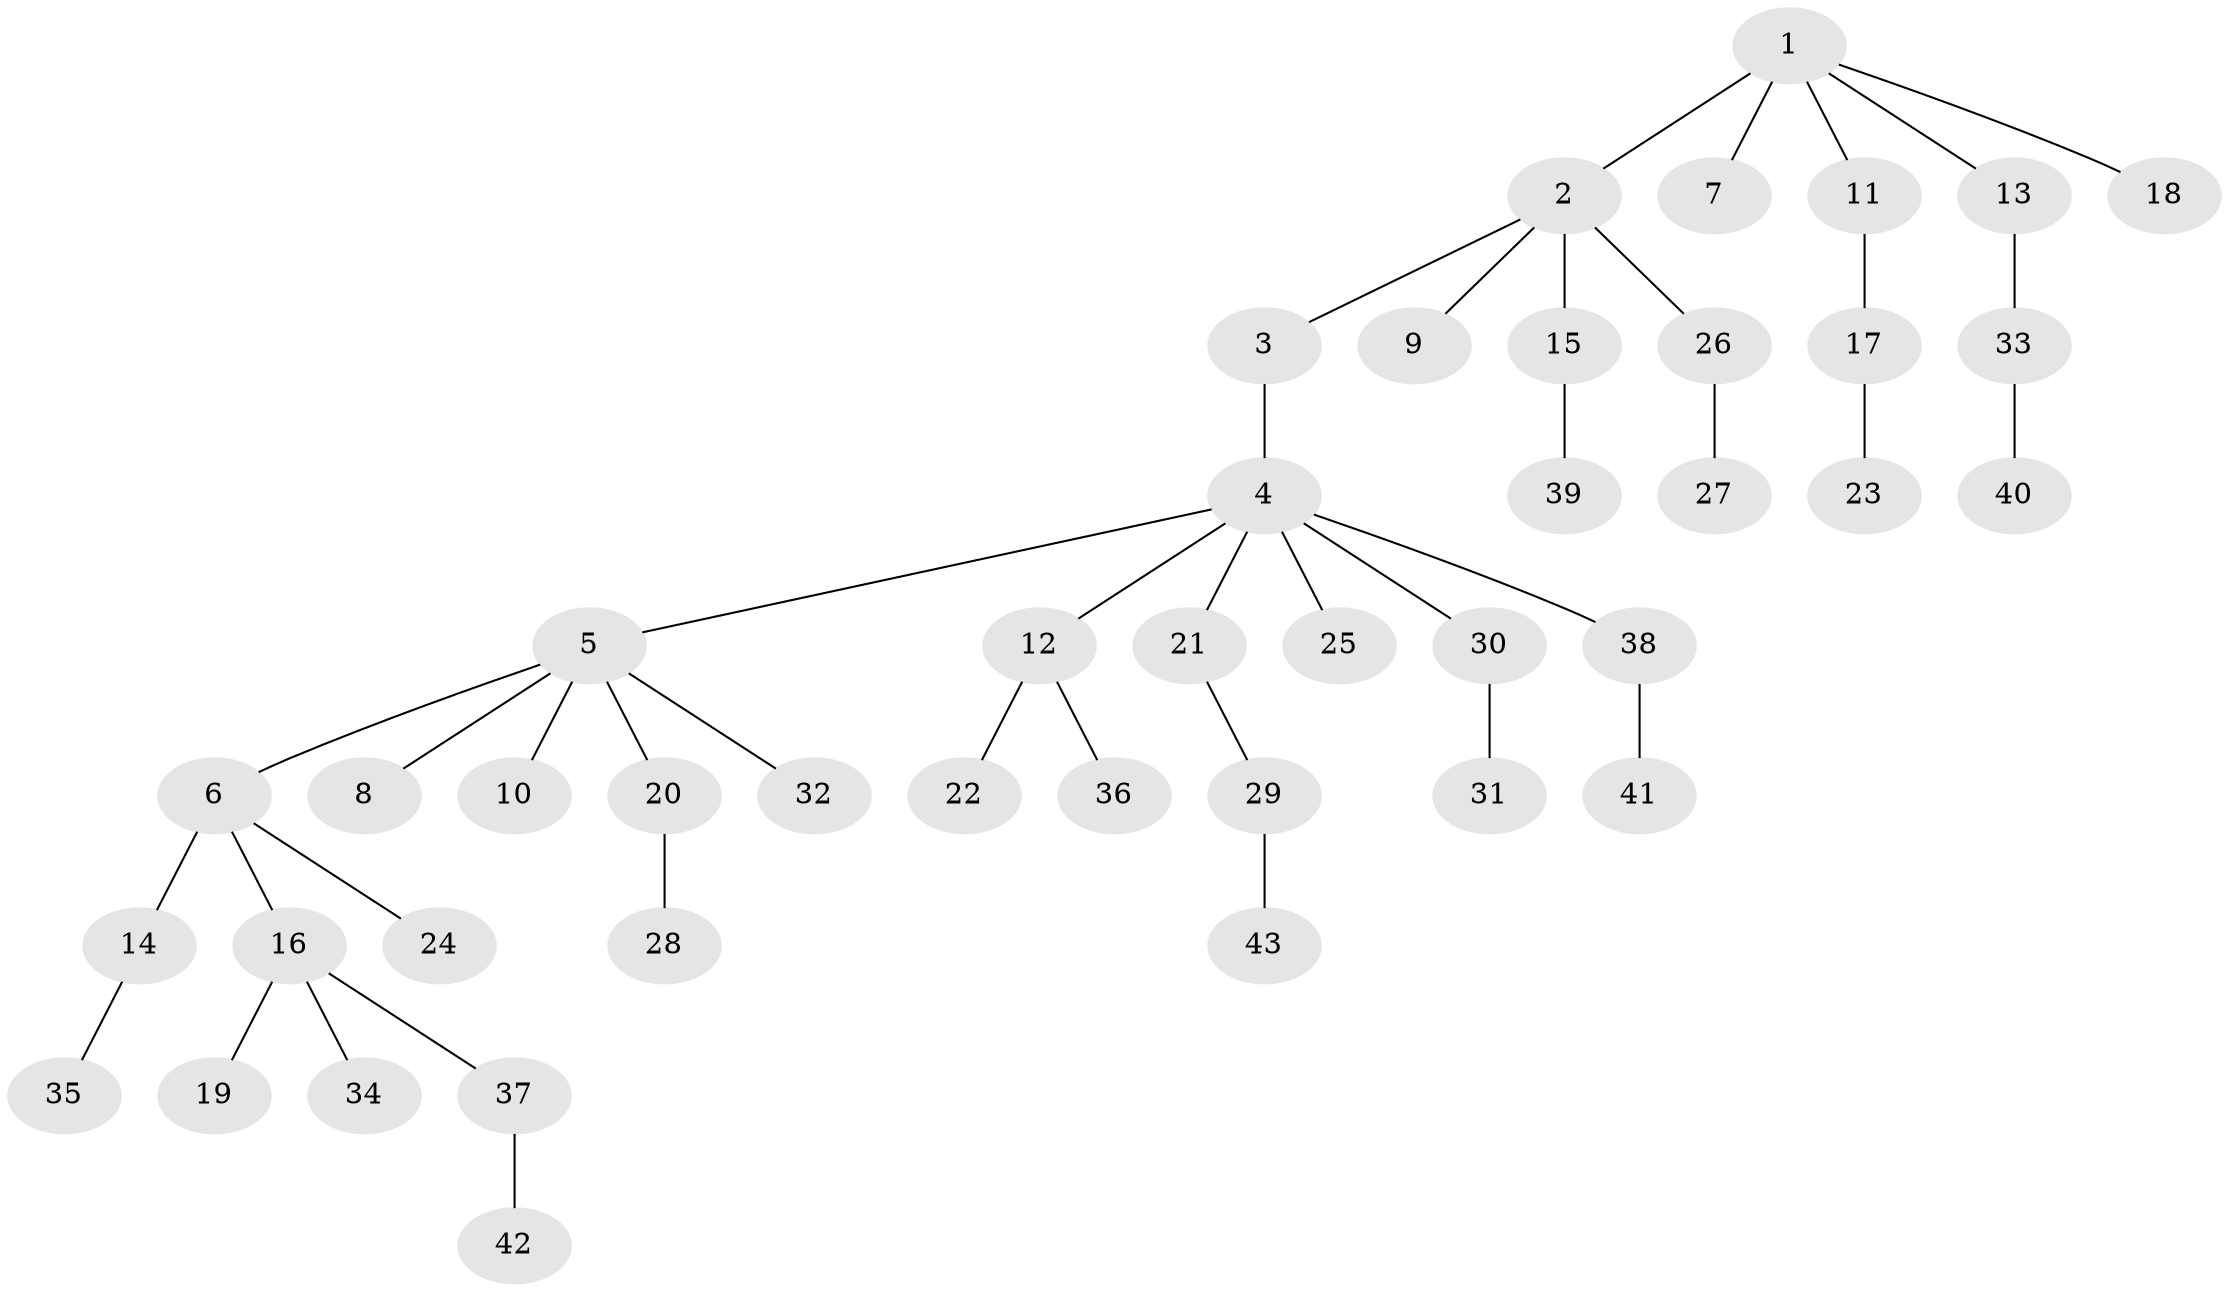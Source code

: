 // original degree distribution, {6: 0.023255813953488372, 4: 0.05813953488372093, 8: 0.011627906976744186, 7: 0.011627906976744186, 3: 0.13953488372093023, 2: 0.20930232558139536, 1: 0.5348837209302325, 5: 0.011627906976744186}
// Generated by graph-tools (version 1.1) at 2025/37/03/09/25 02:37:01]
// undirected, 43 vertices, 42 edges
graph export_dot {
graph [start="1"]
  node [color=gray90,style=filled];
  1;
  2;
  3;
  4;
  5;
  6;
  7;
  8;
  9;
  10;
  11;
  12;
  13;
  14;
  15;
  16;
  17;
  18;
  19;
  20;
  21;
  22;
  23;
  24;
  25;
  26;
  27;
  28;
  29;
  30;
  31;
  32;
  33;
  34;
  35;
  36;
  37;
  38;
  39;
  40;
  41;
  42;
  43;
  1 -- 2 [weight=1.0];
  1 -- 7 [weight=2.0];
  1 -- 11 [weight=1.0];
  1 -- 13 [weight=1.0];
  1 -- 18 [weight=1.0];
  2 -- 3 [weight=1.0];
  2 -- 9 [weight=1.0];
  2 -- 15 [weight=1.0];
  2 -- 26 [weight=1.0];
  3 -- 4 [weight=1.0];
  4 -- 5 [weight=1.0];
  4 -- 12 [weight=1.0];
  4 -- 21 [weight=1.0];
  4 -- 25 [weight=1.0];
  4 -- 30 [weight=1.0];
  4 -- 38 [weight=1.0];
  5 -- 6 [weight=1.0];
  5 -- 8 [weight=1.0];
  5 -- 10 [weight=1.0];
  5 -- 20 [weight=1.0];
  5 -- 32 [weight=1.0];
  6 -- 14 [weight=2.0];
  6 -- 16 [weight=1.0];
  6 -- 24 [weight=1.0];
  11 -- 17 [weight=1.0];
  12 -- 22 [weight=1.0];
  12 -- 36 [weight=1.0];
  13 -- 33 [weight=1.0];
  14 -- 35 [weight=1.0];
  15 -- 39 [weight=1.0];
  16 -- 19 [weight=1.0];
  16 -- 34 [weight=1.0];
  16 -- 37 [weight=1.0];
  17 -- 23 [weight=1.0];
  20 -- 28 [weight=1.0];
  21 -- 29 [weight=1.0];
  26 -- 27 [weight=1.0];
  29 -- 43 [weight=1.0];
  30 -- 31 [weight=1.0];
  33 -- 40 [weight=1.0];
  37 -- 42 [weight=1.0];
  38 -- 41 [weight=1.0];
}
